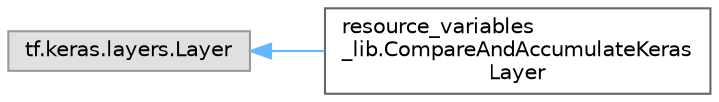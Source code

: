 digraph "Graphical Class Hierarchy"
{
 // LATEX_PDF_SIZE
  bgcolor="transparent";
  edge [fontname=Helvetica,fontsize=10,labelfontname=Helvetica,labelfontsize=10];
  node [fontname=Helvetica,fontsize=10,shape=box,height=0.2,width=0.4];
  rankdir="LR";
  Node0 [id="Node000000",label="tf.keras.layers.Layer",height=0.2,width=0.4,color="grey60", fillcolor="#E0E0E0", style="filled",tooltip=" "];
  Node0 -> Node1 [id="edge627_Node000000_Node000001",dir="back",color="steelblue1",style="solid",tooltip=" "];
  Node1 [id="Node000001",label="resource_variables\l_lib.CompareAndAccumulateKeras\lLayer",height=0.2,width=0.4,color="grey40", fillcolor="white", style="filled",URL="$classresource__variables__lib_1_1_compare_and_accumulate_keras_layer.html",tooltip=" "];
}
